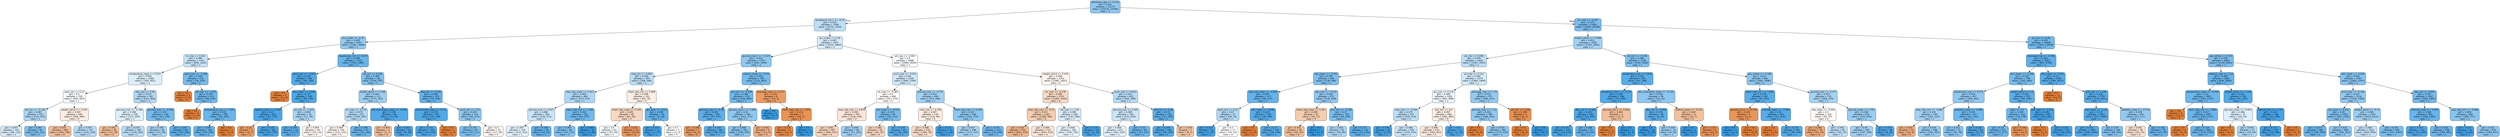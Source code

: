 digraph Tree {
node [shape=box, style="filled, rounded", color="black", fontname="helvetica"] ;
edge [fontname="helvetica"] ;
0 [label="admission_age <= -0.276\ngini = 0.422\nsamples = 21175\nvalue = [10132, 23358]\nclass = 1", fillcolor="#8fc8f0"] ;
1 [label="hematocrit_min.1 <= -0.35\ngini = 0.479\nsamples = 7508\nvalue = [4732, 7159]\nclass = 1", fillcolor="#bcdef6"] ;
0 -> 1 [labeldistance=2.5, labelangle=45, headlabel="True"] ;
2 [label="bun_mean <= -0.37\ngini = 0.428\nsamples = 2457\nvalue = [1207, 2690]\nclass = 1", fillcolor="#92c9f1"] ;
1 -> 2 ;
3 [label="inr_max <= 0.201\ngini = 0.486\nsamples = 1312\nvalue = [858, 1201]\nclass = 1", fillcolor="#c6e3f8"] ;
2 -> 3 ;
4 [label="temperature_mean <= 0.547\ngini = 0.495\nsamples = 1096\nvalue = [782, 951]\nclass = 1", fillcolor="#dceefa"] ;
3 -> 4 ;
5 [label="spo2_min <= 0.12\ngini = 0.5\nsamples = 729\nvalue = [560, 587]\nclass = 1", fillcolor="#f6fafe"] ;
4 -> 5 ;
6 [label="ptt_min <= -0.144\ngini = 0.467\nsamples = 223\nvalue = [132, 223]\nclass = 1", fillcolor="#aed7f4"] ;
5 -> 6 ;
7 [label="gini = 0.493\nsamples = 141\nvalue = [96, 122]\nclass = 1", fillcolor="#d5eaf9"] ;
6 -> 7 ;
8 [label="gini = 0.387\nsamples = 82\nvalue = [36, 101]\nclass = 1", fillcolor="#80c0ee"] ;
6 -> 8 ;
9 [label="weight_admit <= -0.301\ngini = 0.497\nsamples = 506\nvalue = [428, 364]\nclass = 0", fillcolor="#fbece1"] ;
5 -> 9 ;
10 [label="gini = 0.441\nsamples = 269\nvalue = [283, 138]\nclass = 0", fillcolor="#f2be9a"] ;
9 -> 10 ;
11 [label="gini = 0.476\nsamples = 237\nvalue = [145, 226]\nclass = 1", fillcolor="#b8dcf6"] ;
9 -> 11 ;
12 [label="sbp_max <= 0.06\ngini = 0.471\nsamples = 367\nvalue = [222, 364]\nclass = 1", fillcolor="#b2d9f5"] ;
4 -> 12 ;
13 [label="glucose_max <= -0.788\ngini = 0.496\nsamples = 239\nvalue = [175, 209]\nclass = 1", fillcolor="#dfeffb"] ;
12 -> 13 ;
14 [label="gini = 0.442\nsamples = 49\nvalue = [57, 28]\nclass = 0", fillcolor="#f2bf9a"] ;
13 -> 14 ;
15 [label="gini = 0.478\nsamples = 190\nvalue = [118, 181]\nclass = 1", fillcolor="#baddf6"] ;
13 -> 15 ;
16 [label="glucose_max <= -0.428\ngini = 0.357\nsamples = 128\nvalue = [47, 155]\nclass = 1", fillcolor="#75bbed"] ;
12 -> 16 ;
17 [label="gini = 0.458\nsamples = 48\nvalue = [27, 49]\nclass = 1", fillcolor="#a6d3f3"] ;
16 -> 17 ;
18 [label="gini = 0.267\nsamples = 80\nvalue = [20, 106]\nclass = 1", fillcolor="#5eafea"] ;
16 -> 18 ;
19 [label="spo2_max <= -2.188\ngini = 0.358\nsamples = 216\nvalue = [76, 250]\nclass = 1", fillcolor="#75bbed"] ;
3 -> 19 ;
20 [label="gini = 0.0\nsamples = 3\nvalue = [7, 0]\nclass = 0", fillcolor="#e58139"] ;
19 -> 20 ;
21 [label="ph_max <= -5.297\ngini = 0.339\nsamples = 213\nvalue = [69, 250]\nclass = 1", fillcolor="#70b8ec"] ;
19 -> 21 ;
22 [label="gini = 0.0\nsamples = 4\nvalue = [7, 0]\nclass = 0", fillcolor="#e58139"] ;
21 -> 22 ;
23 [label="temperature_max <= 3.461\ngini = 0.318\nsamples = 209\nvalue = [62, 250]\nclass = 1", fillcolor="#6ab5eb"] ;
21 -> 23 ;
24 [label="gini = 0.309\nsamples = 208\nvalue = [59, 250]\nclass = 1", fillcolor="#68b4eb"] ;
23 -> 24 ;
25 [label="gini = 0.0\nsamples = 1\nvalue = [3, 0]\nclass = 0", fillcolor="#e58139"] ;
23 -> 25 ;
26 [label="baseexcess_min <= 0.073\ngini = 0.308\nsamples = 1145\nvalue = [349, 1489]\nclass = 1", fillcolor="#67b4eb"] ;
2 -> 26 ;
27 [label="spo2_max <= -3.657\ngini = 0.193\nsamples = 564\nvalue = [95, 782]\nclass = 1", fillcolor="#51a9e8"] ;
26 -> 27 ;
28 [label="gini = 0.0\nsamples = 5\nvalue = [11, 0]\nclass = 0", fillcolor="#e58139"] ;
27 -> 28 ;
29 [label="bun_mean <= 3.696\ngini = 0.175\nsamples = 559\nvalue = [84, 782]\nclass = 1", fillcolor="#4ea8e8"] ;
27 -> 29 ;
30 [label="totalco2_max <= -4.239\ngini = 0.15\nsamples = 524\nvalue = [67, 752]\nclass = 1", fillcolor="#4ba6e7"] ;
29 -> 30 ;
31 [label="gini = 0.32\nsamples = 3\nvalue = [4, 1]\nclass = 0", fillcolor="#eca06a"] ;
30 -> 31 ;
32 [label="gini = 0.143\nsamples = 521\nvalue = [63, 751]\nclass = 1", fillcolor="#4aa5e7"] ;
30 -> 32 ;
33 [label="ph_min <= -1.022\ngini = 0.462\nsamples = 35\nvalue = [17, 30]\nclass = 1", fillcolor="#a9d5f4"] ;
29 -> 33 ;
34 [label="gini = 0.255\nsamples = 16\nvalue = [3, 17]\nclass = 1", fillcolor="#5caeea"] ;
33 -> 34 ;
35 [label="gini = 0.499\nsamples = 19\nvalue = [14, 13]\nclass = 0", fillcolor="#fdf6f1"] ;
33 -> 35 ;
36 [label="ph_min <= 0.166\ngini = 0.389\nsamples = 581\nvalue = [254, 707]\nclass = 1", fillcolor="#80c0ee"] ;
26 -> 36 ;
37 [label="weight_admit <= 1.006\ngini = 0.444\nsamples = 311\nvalue = [175, 352]\nclass = 1", fillcolor="#9bcef2"] ;
36 -> 37 ;
38 [label="inr_max <= -0.178\ngini = 0.474\nsamples = 251\nvalue = [164, 262]\nclass = 1", fillcolor="#b5daf5"] ;
37 -> 38 ;
39 [label="gini = 0.499\nsamples = 154\nvalue = [131, 122]\nclass = 0", fillcolor="#fdf6f1"] ;
38 -> 39 ;
40 [label="gini = 0.309\nsamples = 97\nvalue = [33, 140]\nclass = 1", fillcolor="#68b4eb"] ;
38 -> 40 ;
41 [label="abs_monocytes_mean <= -0.595\ngini = 0.194\nsamples = 60\nvalue = [11, 90]\nclass = 1", fillcolor="#51a9e8"] ;
37 -> 41 ;
42 [label="gini = 0.444\nsamples = 2\nvalue = [2, 1]\nclass = 0", fillcolor="#f2c09c"] ;
41 -> 42 ;
43 [label="gini = 0.167\nsamples = 58\nvalue = [9, 89]\nclass = 1", fillcolor="#4da7e8"] ;
41 -> 43 ;
44 [label="dbp_min <= 0.242\ngini = 0.298\nsamples = 270\nvalue = [79, 355]\nclass = 1", fillcolor="#65b3eb"] ;
36 -> 44 ;
45 [label="bicarbonate_mean <= 3.751\ngini = 0.178\nsamples = 155\nvalue = [25, 228]\nclass = 1", fillcolor="#4fa8e8"] ;
44 -> 45 ;
46 [label="gini = 0.172\nsamples = 154\nvalue = [24, 228]\nclass = 1", fillcolor="#4ea7e8"] ;
45 -> 46 ;
47 [label="gini = 0.0\nsamples = 1\nvalue = [1, 0]\nclass = 0", fillcolor="#e58139"] ;
45 -> 47 ;
48 [label="pco2_min <= 1.01\ngini = 0.419\nsamples = 115\nvalue = [54, 127]\nclass = 1", fillcolor="#8dc7f0"] ;
44 -> 48 ;
49 [label="gini = 0.375\nsamples = 93\nvalue = [37, 111]\nclass = 1", fillcolor="#7bbeee"] ;
48 -> 49 ;
50 [label="gini = 0.5\nsamples = 22\nvalue = [17, 16]\nclass = 0", fillcolor="#fdf8f3"] ;
48 -> 50 ;
51 [label="gcs_motor <= 0.26\ngini = 0.493\nsamples = 5051\nvalue = [3525, 4469]\nclass = 1", fillcolor="#d5eafa"] ;
1 -> 51 ;
52 [label="glucose_max.2 <= -0.325\ngini = 0.422\nsamples = 1353\nvalue = [630, 1449]\nclass = 1", fillcolor="#8fc8f0"] ;
51 -> 52 ;
53 [label="mbp_min <= 0.892\ngini = 0.478\nsamples = 593\nvalue = [358, 546]\nclass = 1", fillcolor="#bbddf6"] ;
52 -> 53 ;
54 [label="resp_rate_mean <= 0.321\ngini = 0.464\nsamples = 492\nvalue = [273, 472]\nclass = 1", fillcolor="#acd6f4"] ;
53 -> 54 ;
55 [label="glucose_max <= 0.037\ngini = 0.488\nsamples = 364\nvalue = [229, 315]\nclass = 1", fillcolor="#c9e4f8"] ;
54 -> 55 ;
56 [label="gini = 0.497\nsamples = 319\nvalue = [215, 252]\nclass = 1", fillcolor="#e2f1fb"] ;
55 -> 56 ;
57 [label="gini = 0.298\nsamples = 45\nvalue = [14, 63]\nclass = 1", fillcolor="#65b3eb"] ;
55 -> 57 ;
58 [label="heart_rate_min <= 1.186\ngini = 0.342\nsamples = 128\nvalue = [44, 157]\nclass = 1", fillcolor="#70b8ec"] ;
54 -> 58 ;
59 [label="gini = 0.393\nsamples = 99\nvalue = [43, 117]\nclass = 1", fillcolor="#82c1ef"] ;
58 -> 59 ;
60 [label="gini = 0.048\nsamples = 29\nvalue = [1, 40]\nclass = 1", fillcolor="#3e9fe6"] ;
58 -> 60 ;
61 [label="heart_rate_min <= 0.989\ngini = 0.498\nsamples = 101\nvalue = [85, 74]\nclass = 0", fillcolor="#fcefe5"] ;
53 -> 61 ;
62 [label="heart_rate_mean <= 0.394\ngini = 0.483\nsamples = 85\nvalue = [81, 56]\nclass = 0", fillcolor="#f7d8c2"] ;
61 -> 62 ;
63 [label="gini = 0.5\nsamples = 63\nvalue = [47, 50]\nclass = 1", fillcolor="#f3f9fd"] ;
62 -> 63 ;
64 [label="gini = 0.255\nsamples = 22\nvalue = [34, 6]\nclass = 0", fillcolor="#ea975c"] ;
62 -> 64 ;
65 [label="gcs_eyes <= 0.412\ngini = 0.298\nsamples = 16\nvalue = [4, 18]\nclass = 1", fillcolor="#65b3eb"] ;
61 -> 65 ;
66 [label="gini = 0.117\nsamples = 11\nvalue = [1, 15]\nclass = 1", fillcolor="#46a4e7"] ;
65 -> 66 ;
67 [label="gini = 0.5\nsamples = 5\nvalue = [3, 3]\nclass = 0", fillcolor="#ffffff"] ;
65 -> 67 ;
68 [label="sodium_mean <= 3.574\ngini = 0.356\nsamples = 760\nvalue = [272, 903]\nclass = 1", fillcolor="#75bbed"] ;
52 -> 68 ;
69 [label="po2_min <= -0.199\ngini = 0.346\nsamples = 752\nvalue = [258, 900]\nclass = 1", fillcolor="#72b9ec"] ;
68 -> 69 ;
70 [label="glucose_max <= -0.76\ngini = 0.263\nsamples = 392\nvalue = [97, 525]\nclass = 1", fillcolor="#5eafea"] ;
69 -> 70 ;
71 [label="gini = 0.298\nsamples = 7\nvalue = [9, 2]\nclass = 0", fillcolor="#eb9d65"] ;
70 -> 71 ;
72 [label="gini = 0.247\nsamples = 385\nvalue = [88, 523]\nclass = 1", fillcolor="#5aade9"] ;
70 -> 72 ;
73 [label="glucose_max.2 <= 2.858\ngini = 0.42\nsamples = 360\nvalue = [161, 375]\nclass = 1", fillcolor="#8ec7f0"] ;
69 -> 73 ;
74 [label="gini = 0.408\nsamples = 352\nvalue = [148, 370]\nclass = 1", fillcolor="#88c4ef"] ;
73 -> 74 ;
75 [label="gini = 0.401\nsamples = 8\nvalue = [13, 5]\nclass = 0", fillcolor="#efb185"] ;
73 -> 75 ;
76 [label="aniongap_max <= -0.177\ngini = 0.291\nsamples = 8\nvalue = [14, 3]\nclass = 0", fillcolor="#eb9c63"] ;
68 -> 76 ;
77 [label="gini = 0.0\nsamples = 1\nvalue = [0, 1]\nclass = 1", fillcolor="#399de5"] ;
76 -> 77 ;
78 [label="heart_rate_max <= 1.916\ngini = 0.219\nsamples = 7\nvalue = [14, 2]\nclass = 0", fillcolor="#e99355"] ;
76 -> 78 ;
79 [label="gini = 0.124\nsamples = 6\nvalue = [14, 1]\nclass = 0", fillcolor="#e78a47"] ;
78 -> 79 ;
80 [label="gini = 0.0\nsamples = 1\nvalue = [0, 1]\nclass = 1", fillcolor="#399de5"] ;
78 -> 80 ;
81 [label="ph_max <= -0.003\ngini = 0.5\nsamples = 3698\nvalue = [2895, 3020]\nclass = 1", fillcolor="#f7fbfe"] ;
51 -> 81 ;
82 [label="pco2_max <= -0.052\ngini = 0.49\nsamples = 1326\nvalue = [908, 1199]\nclass = 1", fillcolor="#cfe7f9"] ;
81 -> 82 ;
83 [label="inr_max <= -0.083\ngini = 0.5\nsamples = 690\nvalue = [557, 533]\nclass = 0", fillcolor="#fefaf6"] ;
82 -> 83 ;
84 [label="resp_rate_max <= 0.878\ngini = 0.494\nsamples = 595\nvalue = [519, 418]\nclass = 0", fillcolor="#fae6d8"] ;
83 -> 84 ;
85 [label="gini = 0.481\nsamples = 497\nvalue = [466, 315]\nclass = 0", fillcolor="#f7d6bf"] ;
84 -> 85 ;
86 [label="gini = 0.449\nsamples = 98\nvalue = [53, 103]\nclass = 1", fillcolor="#9fcff2"] ;
84 -> 86 ;
87 [label="bun_mean <= -0.615\ngini = 0.373\nsamples = 95\nvalue = [38, 115]\nclass = 1", fillcolor="#7abdee"] ;
83 -> 87 ;
88 [label="gini = 0.482\nsamples = 26\nvalue = [22, 15]\nclass = 0", fillcolor="#f7d7c0"] ;
87 -> 88 ;
89 [label="gini = 0.238\nsamples = 69\nvalue = [16, 100]\nclass = 1", fillcolor="#59ade9"] ;
87 -> 89 ;
90 [label="glucose_max <= -0.732\ngini = 0.452\nsamples = 636\nvalue = [351, 666]\nclass = 1", fillcolor="#a1d1f3"] ;
82 -> 90 ;
91 [label="mbp_max <= 0.786\ngini = 0.497\nsamples = 130\nvalue = [110, 94]\nclass = 0", fillcolor="#fbede2"] ;
90 -> 91 ;
92 [label="gini = 0.486\nsamples = 116\nvalue = [109, 78]\nclass = 0", fillcolor="#f8dbc7"] ;
91 -> 92 ;
93 [label="gini = 0.111\nsamples = 14\nvalue = [1, 16]\nclass = 1", fillcolor="#45a3e7"] ;
91 -> 93 ;
94 [label="heart_rate_max <= 0.299\ngini = 0.417\nsamples = 506\nvalue = [241, 572]\nclass = 1", fillcolor="#8cc6f0"] ;
90 -> 94 ;
95 [label="gini = 0.457\nsamples = 296\nvalue = [171, 313]\nclass = 1", fillcolor="#a5d3f3"] ;
94 -> 95 ;
96 [label="gini = 0.335\nsamples = 210\nvalue = [70, 259]\nclass = 1", fillcolor="#6fb7ec"] ;
94 -> 96 ;
97 [label="weight_admit <= 0.429\ngini = 0.499\nsamples = 2372\nvalue = [1987, 1821]\nclass = 0", fillcolor="#fdf4ee"] ;
81 -> 97 ;
98 [label="inr_max <= -0.178\ngini = 0.484\nsamples = 1551\nvalue = [1485, 1032]\nclass = 0", fillcolor="#f7d9c3"] ;
97 -> 98 ;
99 [label="resp_rate_max <= -0.52\ngini = 0.471\nsamples = 1267\nvalue = [1288, 786]\nclass = 0", fillcolor="#f5ceb2"] ;
98 -> 99 ;
100 [label="gini = 0.419\nsamples = 552\nvalue = [645, 274]\nclass = 0", fillcolor="#f0b78d"] ;
99 -> 100 ;
101 [label="gini = 0.494\nsamples = 715\nvalue = [643, 512]\nclass = 0", fillcolor="#fae5d7"] ;
99 -> 101 ;
102 [label="ptt_max <= 3.09\ngini = 0.494\nsamples = 284\nvalue = [197, 246]\nclass = 1", fillcolor="#d8ebfa"] ;
98 -> 102 ;
103 [label="gini = 0.498\nsamples = 265\nvalue = [195, 220]\nclass = 1", fillcolor="#e8f4fc"] ;
102 -> 103 ;
104 [label="gini = 0.133\nsamples = 19\nvalue = [2, 26]\nclass = 1", fillcolor="#48a5e7"] ;
102 -> 104 ;
105 [label="pco2_max <= 0.033\ngini = 0.475\nsamples = 821\nvalue = [502, 789]\nclass = 1", fillcolor="#b7dbf6"] ;
97 -> 105 ;
106 [label="glucose_max <= 0.585\ngini = 0.488\nsamples = 705\nvalue = [475, 650]\nclass = 1", fillcolor="#cae5f8"] ;
105 -> 106 ;
107 [label="gini = 0.496\nsamples = 611\nvalue = [442, 525]\nclass = 1", fillcolor="#e0f0fb"] ;
106 -> 107 ;
108 [label="gini = 0.33\nsamples = 94\nvalue = [33, 125]\nclass = 1", fillcolor="#6db7ec"] ;
106 -> 108 ;
109 [label="po2_min <= 0.56\ngini = 0.272\nsamples = 116\nvalue = [27, 139]\nclass = 1", fillcolor="#5fb0ea"] ;
105 -> 109 ;
110 [label="gini = 0.209\nsamples = 109\nvalue = [18, 134]\nclass = 1", fillcolor="#54aae8"] ;
109 -> 110 ;
111 [label="gini = 0.459\nsamples = 7\nvalue = [9, 5]\nclass = 0", fillcolor="#f3c7a7"] ;
109 -> 111 ;
112 [label="inr_max <= -0.367\ngini = 0.375\nsamples = 13667\nvalue = [5400, 16199]\nclass = 1", fillcolor="#7bbeee"] ;
0 -> 112 [labeldistance=2.5, labelangle=-45, headlabel="False"] ;
113 [label="weight_admit <= -0.098\ngini = 0.453\nsamples = 3258\nvalue = [1787, 3361]\nclass = 1", fillcolor="#a2d1f3"] ;
112 -> 113 ;
114 [label="ph_min <= 0.058\ngini = 0.479\nsamples = 2020\nvalue = [1267, 1915]\nclass = 1", fillcolor="#bcdef6"] ;
113 -> 114 ;
115 [label="sbp_mean <= -0.351\ngini = 0.385\nsamples = 446\nvalue = [178, 506]\nclass = 1", fillcolor="#7fbfee"] ;
114 -> 115 ;
116 [label="resp_rate_mean <= -0.695\ngini = 0.297\nsamples = 175\nvalue = [48, 217]\nclass = 1", fillcolor="#65b3eb"] ;
115 -> 116 ;
117 [label="spo2_min <= 0.12\ngini = 0.47\nsamples = 37\nvalue = [20, 33]\nclass = 1", fillcolor="#b1d8f5"] ;
116 -> 117 ;
118 [label="gini = 0.124\nsamples = 10\nvalue = [1, 14]\nclass = 1", fillcolor="#47a4e7"] ;
117 -> 118 ;
119 [label="gini = 0.5\nsamples = 27\nvalue = [19, 19]\nclass = 0", fillcolor="#ffffff"] ;
117 -> 119 ;
120 [label="wbc_mean <= -0.848\ngini = 0.229\nsamples = 138\nvalue = [28, 184]\nclass = 1", fillcolor="#57ace9"] ;
116 -> 120 ;
121 [label="gini = 0.0\nsamples = 2\nvalue = [2, 0]\nclass = 0", fillcolor="#e58139"] ;
120 -> 121 ;
122 [label="gini = 0.217\nsamples = 136\nvalue = [26, 184]\nclass = 1", fillcolor="#55abe9"] ;
120 -> 122 ;
123 [label="sbp_max <= -0.116\ngini = 0.428\nsamples = 271\nvalue = [130, 289]\nclass = 1", fillcolor="#92c9f1"] ;
115 -> 123 ;
124 [label="heart_rate_mean <= 1.347\ngini = 0.469\nsamples = 47\nvalue = [45, 27]\nclass = 0", fillcolor="#f5cdb0"] ;
123 -> 124 ;
125 [label="gini = 0.441\nsamples = 44\nvalue = [45, 22]\nclass = 0", fillcolor="#f2bf9a"] ;
124 -> 125 ;
126 [label="gini = 0.0\nsamples = 3\nvalue = [0, 5]\nclass = 1", fillcolor="#399de5"] ;
124 -> 126 ;
127 [label="po2_min <= -0.708\ngini = 0.37\nsamples = 224\nvalue = [85, 262]\nclass = 1", fillcolor="#79bded"] ;
123 -> 127 ;
128 [label="gini = 0.465\nsamples = 92\nvalue = [50, 86]\nclass = 1", fillcolor="#acd6f4"] ;
127 -> 128 ;
129 [label="gini = 0.277\nsamples = 132\nvalue = [35, 176]\nclass = 1", fillcolor="#60b0ea"] ;
127 -> 129 ;
130 [label="ph_max <= 0.152\ngini = 0.492\nsamples = 1574\nvalue = [1089, 1409]\nclass = 1", fillcolor="#d2e9f9"] ;
114 -> 130 ;
131 [label="gcs_min <= 0.318\ngini = 0.499\nsamples = 1203\nvalue = [901, 998]\nclass = 1", fillcolor="#ecf5fc"] ;
130 -> 131 ;
132 [label="mbp_max <= -0.938\ngini = 0.479\nsamples = 557\nvalue = [339, 513]\nclass = 1", fillcolor="#bcdef6"] ;
131 -> 132 ;
133 [label="gini = 0.156\nsamples = 29\nvalue = [4, 43]\nclass = 1", fillcolor="#4ba6e7"] ;
132 -> 133 ;
134 [label="gini = 0.486\nsamples = 528\nvalue = [335, 470]\nclass = 1", fillcolor="#c6e3f8"] ;
132 -> 134 ;
135 [label="po2_min <= 4.6\ngini = 0.497\nsamples = 646\nvalue = [562, 485]\nclass = 0", fillcolor="#fbeee4"] ;
131 -> 135 ;
136 [label="gini = 0.496\nsamples = 633\nvalue = [560, 467]\nclass = 0", fillcolor="#fbeade"] ;
135 -> 136 ;
137 [label="gini = 0.18\nsamples = 13\nvalue = [2, 18]\nclass = 1", fillcolor="#4fa8e8"] ;
135 -> 137 ;
138 [label="aniongap_max <= 1.79\ngini = 0.431\nsamples = 371\nvalue = [188, 411]\nclass = 1", fillcolor="#94caf1"] ;
130 -> 138 ;
139 [label="glucose_max <= -1.12\ngini = 0.424\nsamples = 366\nvalue = [180, 410]\nclass = 1", fillcolor="#90c8f0"] ;
138 -> 139 ;
140 [label="gini = 0.0\nsamples = 2\nvalue = [5, 0]\nclass = 0", fillcolor="#e58139"] ;
139 -> 140 ;
141 [label="gini = 0.419\nsamples = 364\nvalue = [175, 410]\nclass = 1", fillcolor="#8ec7f0"] ;
139 -> 141 ;
142 [label="ptt_min <= 1.258\ngini = 0.198\nsamples = 5\nvalue = [8, 1]\nclass = 0", fillcolor="#e89152"] ;
138 -> 142 ;
143 [label="gini = 0.0\nsamples = 4\nvalue = [8, 0]\nclass = 0", fillcolor="#e58139"] ;
142 -> 143 ;
144 [label="gini = 0.0\nsamples = 1\nvalue = [0, 1]\nclass = 1", fillcolor="#399de5"] ;
142 -> 144 ;
145 [label="ph_min <= -0.158\ngini = 0.389\nsamples = 1238\nvalue = [520, 1446]\nclass = 1", fillcolor="#80c0ee"] ;
113 -> 145 ;
146 [label="temperature_min <= 0.635\ngini = 0.242\nsamples = 256\nvalue = [57, 348]\nclass = 1", fillcolor="#59ade9"] ;
145 -> 146 ;
147 [label="hematocrit_min.1 <= 2.274\ngini = 0.189\nsamples = 206\nvalue = [35, 296]\nclass = 1", fillcolor="#50a9e8"] ;
146 -> 147 ;
148 [label="dbp_min <= 0.264\ngini = 0.181\nsamples = 203\nvalue = [33, 295]\nclass = 1", fillcolor="#4fa8e8"] ;
147 -> 148 ;
149 [label="gini = 0.134\nsamples = 149\nvalue = [18, 231]\nclass = 1", fillcolor="#48a5e7"] ;
148 -> 149 ;
150 [label="gini = 0.308\nsamples = 54\nvalue = [15, 64]\nclass = 1", fillcolor="#67b4eb"] ;
148 -> 150 ;
151 [label="glucose_min.2 <= 0.628\ngini = 0.444\nsamples = 3\nvalue = [2, 1]\nclass = 0", fillcolor="#f2c09c"] ;
147 -> 151 ;
152 [label="gini = 0.0\nsamples = 2\nvalue = [2, 0]\nclass = 0", fillcolor="#e58139"] ;
151 -> 152 ;
153 [label="gini = 0.0\nsamples = 1\nvalue = [0, 1]\nclass = 1", fillcolor="#399de5"] ;
151 -> 153 ;
154 [label="abs_neutrophils_mean <= -0.105\ngini = 0.418\nsamples = 50\nvalue = [22, 52]\nclass = 1", fillcolor="#8dc6f0"] ;
146 -> 154 ;
155 [label="dbp_min <= 0.069\ngini = 0.256\nsamples = 39\nvalue = [8, 45]\nclass = 1", fillcolor="#5caeea"] ;
154 -> 155 ;
156 [label="gini = 0.0\nsamples = 25\nvalue = [0, 29]\nclass = 1", fillcolor="#399de5"] ;
155 -> 156 ;
157 [label="gini = 0.444\nsamples = 14\nvalue = [8, 16]\nclass = 1", fillcolor="#9ccef2"] ;
155 -> 157 ;
158 [label="sodium_mean <= -0.123\ngini = 0.444\nsamples = 11\nvalue = [14, 7]\nclass = 0", fillcolor="#f2c09c"] ;
154 -> 158 ;
159 [label="gini = 0.0\nsamples = 3\nvalue = [0, 5]\nclass = 1", fillcolor="#399de5"] ;
158 -> 159 ;
160 [label="gini = 0.219\nsamples = 8\nvalue = [14, 2]\nclass = 0", fillcolor="#e99355"] ;
158 -> 160 ;
161 [label="gcs_verbal <= -0.308\ngini = 0.417\nsamples = 982\nvalue = [463, 1098]\nclass = 1", fillcolor="#8cc6f0"] ;
145 -> 161 ;
162 [label="heart_rate_min <= -2.262\ngini = 0.238\nsamples = 247\nvalue = [57, 355]\nclass = 1", fillcolor="#59ade9"] ;
161 -> 162 ;
163 [label="glucose_min.2 <= 0.519\ngini = 0.245\nsamples = 4\nvalue = [6, 1]\nclass = 0", fillcolor="#e9965a"] ;
162 -> 163 ;
164 [label="gini = 0.0\nsamples = 1\nvalue = [0, 1]\nclass = 1", fillcolor="#399de5"] ;
163 -> 164 ;
165 [label="gini = 0.0\nsamples = 3\nvalue = [6, 0]\nclass = 0", fillcolor="#e58139"] ;
163 -> 165 ;
166 [label="chloride_mean <= -2.645\ngini = 0.22\nsamples = 243\nvalue = [51, 354]\nclass = 1", fillcolor="#56abe9"] ;
162 -> 166 ;
167 [label="gini = 0.0\nsamples = 1\nvalue = [2, 0]\nclass = 0", fillcolor="#e58139"] ;
166 -> 167 ;
168 [label="gini = 0.214\nsamples = 242\nvalue = [49, 354]\nclass = 1", fillcolor="#54abe9"] ;
166 -> 168 ;
169 [label="glucose_max <= -0.777\ngini = 0.457\nsamples = 735\nvalue = [406, 743]\nclass = 1", fillcolor="#a5d3f3"] ;
161 -> 169 ;
170 [label="sbp_mean <= -0.064\ngini = 0.5\nsamples = 120\nvalue = [91, 87]\nclass = 0", fillcolor="#fef9f6"] ;
169 -> 170 ;
171 [label="gini = 0.366\nsamples = 35\nvalue = [41, 13]\nclass = 0", fillcolor="#eda978"] ;
170 -> 171 ;
172 [label="gini = 0.481\nsamples = 85\nvalue = [50, 74]\nclass = 1", fillcolor="#bfdff7"] ;
170 -> 172 ;
173 [label="glucose_mean <= 1.761\ngini = 0.438\nsamples = 615\nvalue = [315, 656]\nclass = 1", fillcolor="#98ccf1"] ;
169 -> 173 ;
174 [label="gini = 0.45\nsamples = 567\nvalue = [307, 590]\nclass = 1", fillcolor="#a0d0f3"] ;
173 -> 174 ;
175 [label="gini = 0.193\nsamples = 48\nvalue = [8, 66]\nclass = 1", fillcolor="#51a9e8"] ;
173 -> 175 ;
176 [label="ph_min <= -0.05\ngini = 0.343\nsamples = 10409\nvalue = [3613, 12838]\nclass = 1", fillcolor="#71b9ec"] ;
112 -> 176 ;
177 [label="aniongap_max <= -0.766\ngini = 0.263\nsamples = 3565\nvalue = [885, 4796]\nclass = 1", fillcolor="#5eafea"] ;
176 -> 177 ;
178 [label="bun_mean <= -0.394\ngini = 0.359\nsamples = 799\nvalue = [301, 985]\nclass = 1", fillcolor="#76bbed"] ;
177 -> 178 ;
179 [label="baseexcess_max <= 0.572\ngini = 0.424\nsamples = 427\nvalue = [204, 465]\nclass = 1", fillcolor="#90c8f0"] ;
178 -> 179 ;
180 [label="resp_rate_min <= -1.885\ngini = 0.452\nsamples = 300\nvalue = [163, 310]\nclass = 1", fillcolor="#a1d1f3"] ;
179 -> 180 ;
181 [label="gini = 0.391\nsamples = 14\nvalue = [22, 8]\nclass = 0", fillcolor="#eeaf81"] ;
180 -> 181 ;
182 [label="gini = 0.434\nsamples = 286\nvalue = [141, 302]\nclass = 1", fillcolor="#95cbf1"] ;
180 -> 182 ;
183 [label="platelets_mean <= -0.488\ngini = 0.331\nsamples = 127\nvalue = [41, 155]\nclass = 1", fillcolor="#6db7ec"] ;
179 -> 183 ;
184 [label="gini = 0.413\nsamples = 72\nvalue = [32, 78]\nclass = 1", fillcolor="#8ac5f0"] ;
183 -> 184 ;
185 [label="gini = 0.187\nsamples = 55\nvalue = [9, 77]\nclass = 1", fillcolor="#50a8e8"] ;
183 -> 185 ;
186 [label="weight_admit <= 0.2\ngini = 0.265\nsamples = 372\nvalue = [97, 520]\nclass = 1", fillcolor="#5eafea"] ;
178 -> 186 ;
187 [label="asian <= 0.5\ngini = 0.345\nsamples = 216\nvalue = [79, 278]\nclass = 1", fillcolor="#71b9ec"] ;
186 -> 187 ;
188 [label="gini = 0.33\nsamples = 211\nvalue = [73, 277]\nclass = 1", fillcolor="#6db7ec"] ;
187 -> 188 ;
189 [label="gini = 0.245\nsamples = 5\nvalue = [6, 1]\nclass = 0", fillcolor="#e9965a"] ;
187 -> 189 ;
190 [label="po2_max <= -1.473\ngini = 0.129\nsamples = 156\nvalue = [18, 242]\nclass = 1", fillcolor="#48a4e7"] ;
186 -> 190 ;
191 [label="gini = 0.0\nsamples = 1\nvalue = [2, 0]\nclass = 0", fillcolor="#e58139"] ;
190 -> 191 ;
192 [label="gini = 0.116\nsamples = 155\nvalue = [16, 242]\nclass = 1", fillcolor="#46a3e7"] ;
190 -> 192 ;
193 [label="sbp_mean <= -2.911\ngini = 0.23\nsamples = 2766\nvalue = [584, 3811]\nclass = 1", fillcolor="#57ace9"] ;
177 -> 193 ;
194 [label="gini = 0.0\nsamples = 11\nvalue = [14, 0]\nclass = 0", fillcolor="#e58139"] ;
193 -> 194 ;
195 [label="po2_min <= 1.136\ngini = 0.226\nsamples = 2755\nvalue = [570, 3811]\nclass = 1", fillcolor="#57ace9"] ;
193 -> 195 ;
196 [label="sbp_mean <= 1.124\ngini = 0.215\nsamples = 2655\nvalue = [517, 3694]\nclass = 1", fillcolor="#55abe9"] ;
195 -> 196 ;
197 [label="gini = 0.201\nsamples = 2491\nvalue = [448, 3503]\nclass = 1", fillcolor="#52aae8"] ;
196 -> 197 ;
198 [label="gini = 0.39\nsamples = 164\nvalue = [69, 191]\nclass = 1", fillcolor="#81c0ee"] ;
196 -> 198 ;
199 [label="platelets_mean <= -0.714\ngini = 0.429\nsamples = 100\nvalue = [53, 117]\nclass = 1", fillcolor="#93c9f1"] ;
195 -> 199 ;
200 [label="gini = 0.491\nsamples = 30\nvalue = [30, 23]\nclass = 0", fillcolor="#f9e2d1"] ;
199 -> 200 ;
201 [label="gini = 0.316\nsamples = 70\nvalue = [23, 94]\nclass = 1", fillcolor="#69b5eb"] ;
199 -> 201 ;
202 [label="gcs_verbal <= 0.155\ngini = 0.378\nsamples = 6844\nvalue = [2728, 8042]\nclass = 1", fillcolor="#7cbeee"] ;
176 -> 202 ;
203 [label="totalco2_max <= 1.14\ngini = 0.309\nsamples = 2081\nvalue = [636, 2695]\nclass = 1", fillcolor="#68b4eb"] ;
202 -> 203 ;
204 [label="temperature_mean <= -6.704\ngini = 0.32\nsamples = 1851\nvalue = [595, 2375]\nclass = 1", fillcolor="#6bb6ec"] ;
203 -> 204 ;
205 [label="gini = 0.0\nsamples = 4\nvalue = [10, 0]\nclass = 0", fillcolor="#e58139"] ;
204 -> 205 ;
206 [label="heart_rate_min <= -2.885\ngini = 0.317\nsamples = 1847\nvalue = [585, 2375]\nclass = 1", fillcolor="#6ab5eb"] ;
204 -> 206 ;
207 [label="gini = 0.0\nsamples = 6\nvalue = [9, 0]\nclass = 0", fillcolor="#e58139"] ;
206 -> 207 ;
208 [label="gini = 0.314\nsamples = 1841\nvalue = [576, 2375]\nclass = 1", fillcolor="#69b5eb"] ;
206 -> 208 ;
209 [label="weight_admit <= -1.138\ngini = 0.201\nsamples = 230\nvalue = [41, 320]\nclass = 1", fillcolor="#52aae8"] ;
203 -> 209 ;
210 [label="glucose_mean <= -0.854\ngini = 0.496\nsamples = 31\nvalue = [20, 24]\nclass = 1", fillcolor="#deeffb"] ;
209 -> 210 ;
211 [label="gini = 0.0\nsamples = 4\nvalue = [6, 0]\nclass = 0", fillcolor="#e58139"] ;
210 -> 211 ;
212 [label="gini = 0.465\nsamples = 27\nvalue = [14, 24]\nclass = 1", fillcolor="#acd6f4"] ;
210 -> 212 ;
213 [label="calcium_min.1 <= 2.57\ngini = 0.124\nsamples = 199\nvalue = [21, 296]\nclass = 1", fillcolor="#47a4e7"] ;
209 -> 213 ;
214 [label="gini = 0.113\nsamples = 197\nvalue = [19, 296]\nclass = 1", fillcolor="#46a3e7"] ;
213 -> 214 ;
215 [label="gini = 0.0\nsamples = 2\nvalue = [2, 0]\nclass = 0", fillcolor="#e58139"] ;
213 -> 215 ;
216 [label="wbc_mean <= -0.006\ngini = 0.404\nsamples = 4763\nvalue = [2092, 5347]\nclass = 1", fillcolor="#86c3ef"] ;
202 -> 216 ;
217 [label="pco2_max <= -0.138\ngini = 0.427\nsamples = 3116\nvalue = [1506, 3366]\nclass = 1", fillcolor="#92c9f1"] ;
216 -> 217 ;
218 [label="gcs_eyes <= 0.412\ngini = 0.39\nsamples = 1169\nvalue = [487, 1351]\nclass = 1", fillcolor="#80c0ee"] ;
217 -> 218 ;
219 [label="gini = 0.313\nsamples = 360\nvalue = [106, 439]\nclass = 1", fillcolor="#69b5eb"] ;
218 -> 219 ;
220 [label="gini = 0.416\nsamples = 809\nvalue = [381, 912]\nclass = 1", fillcolor="#8cc6f0"] ;
218 -> 220 ;
221 [label="weight_admit <= -0.15\ngini = 0.446\nsamples = 1947\nvalue = [1019, 2015]\nclass = 1", fillcolor="#9dcff2"] ;
217 -> 221 ;
222 [label="gini = 0.484\nsamples = 1021\nvalue = [662, 950]\nclass = 1", fillcolor="#c3e1f7"] ;
221 -> 222 ;
223 [label="gini = 0.376\nsamples = 926\nvalue = [357, 1065]\nclass = 1", fillcolor="#7bbeee"] ;
221 -> 223 ;
224 [label="sbp_min <= 0.033\ngini = 0.352\nsamples = 1647\nvalue = [586, 1981]\nclass = 1", fillcolor="#74baed"] ;
216 -> 224 ;
225 [label="chloride_mean <= -0.906\ngini = 0.309\nsamples = 981\nvalue = [298, 1264]\nclass = 1", fillcolor="#68b4eb"] ;
224 -> 225 ;
226 [label="gini = 0.187\nsamples = 193\nvalue = [33, 283]\nclass = 1", fillcolor="#50a8e8"] ;
225 -> 226 ;
227 [label="gini = 0.335\nsamples = 788\nvalue = [265, 981]\nclass = 1", fillcolor="#6eb7ec"] ;
225 -> 227 ;
228 [label="resp_rate_min <= -0.988\ngini = 0.409\nsamples = 666\nvalue = [288, 717]\nclass = 1", fillcolor="#89c4ef"] ;
224 -> 228 ;
229 [label="gini = 0.117\nsamples = 41\nvalue = [4, 60]\nclass = 1", fillcolor="#46a4e7"] ;
228 -> 229 ;
230 [label="gini = 0.421\nsamples = 625\nvalue = [284, 657]\nclass = 1", fillcolor="#8fc7f0"] ;
228 -> 230 ;
}
